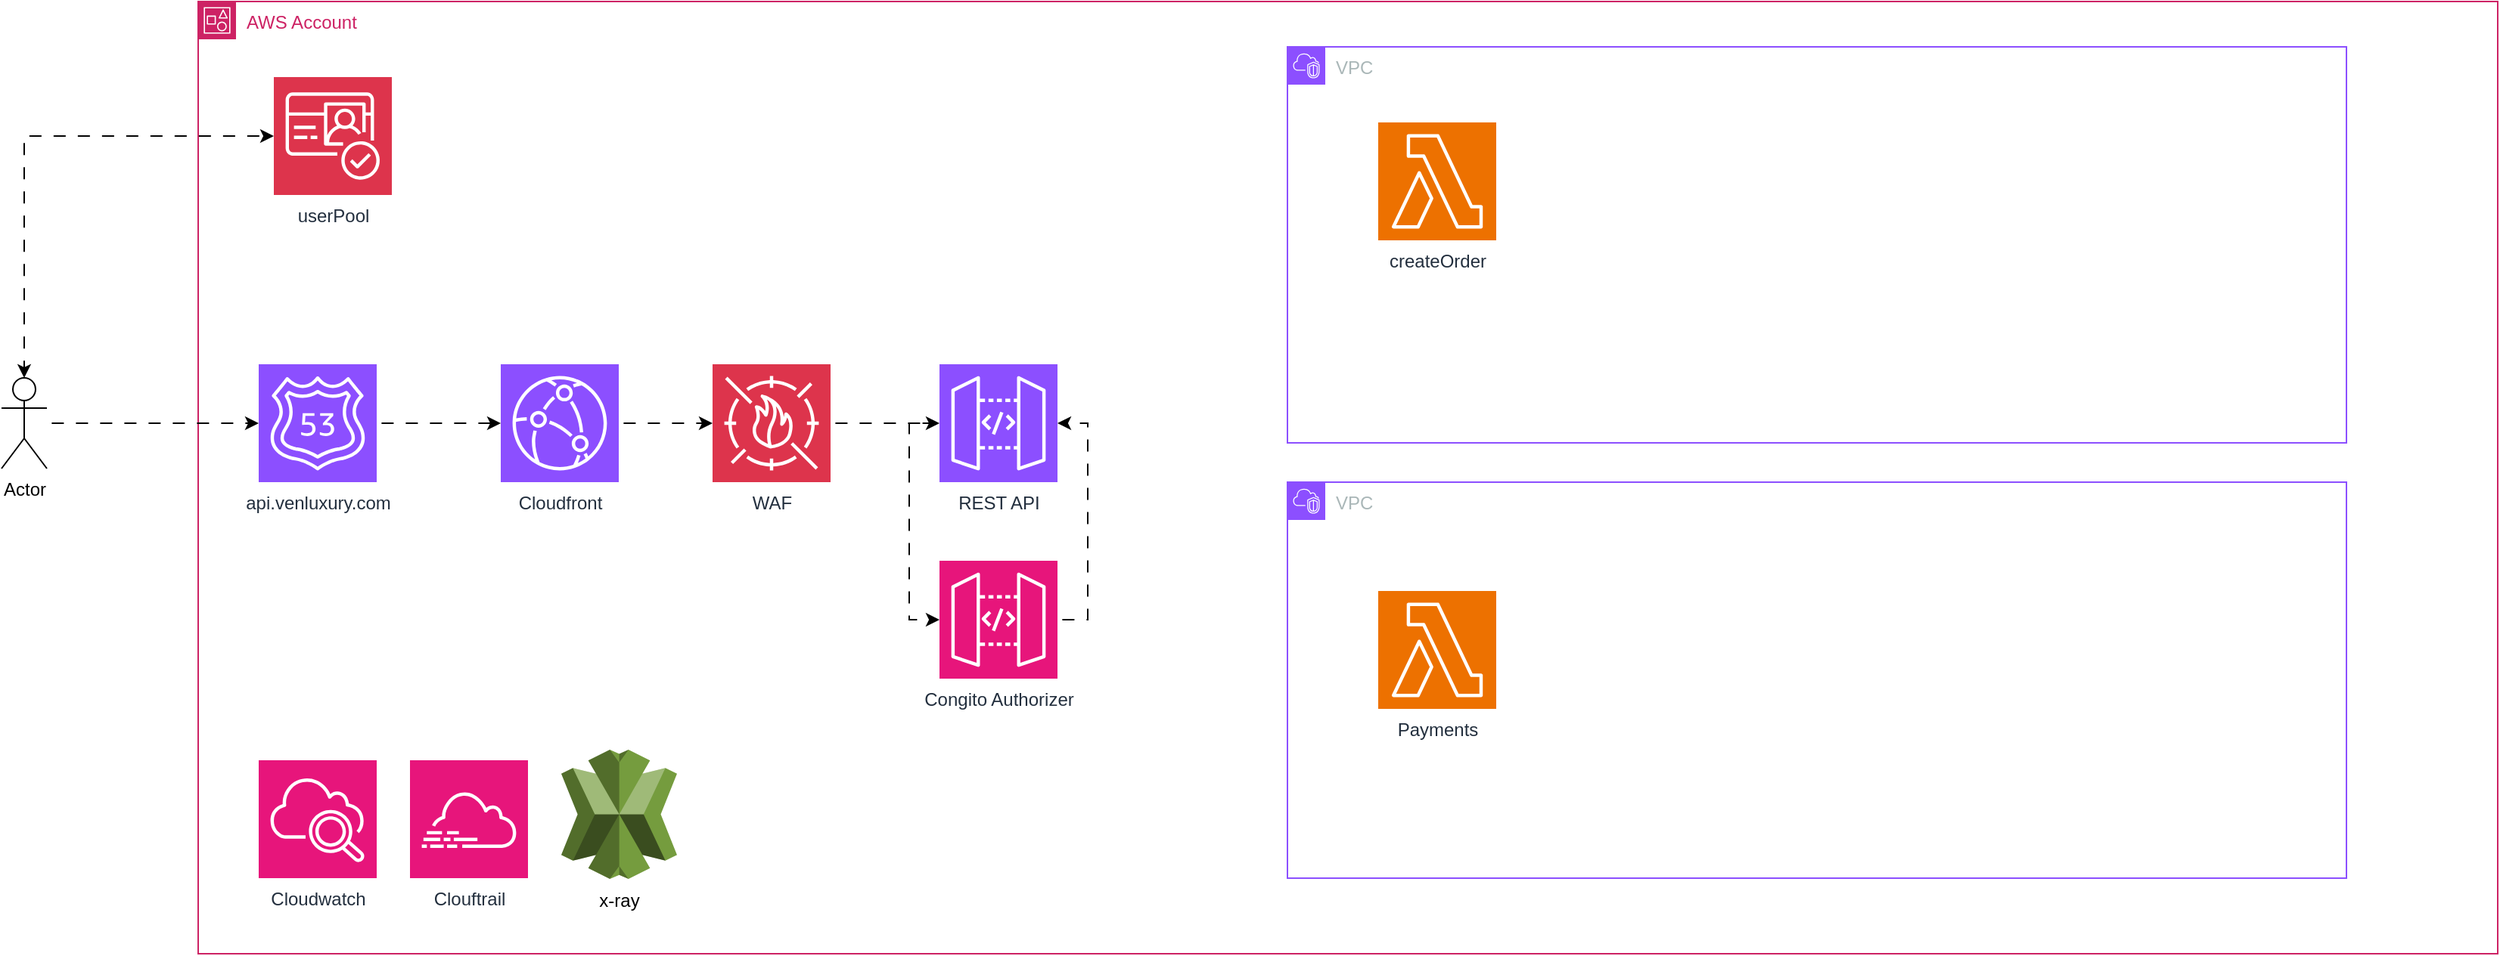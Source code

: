 <mxfile version="27.1.4">
  <diagram name="Página-1" id="NMruJkIku_sLH3NQZ0nU">
    <mxGraphModel dx="2140" dy="738" grid="1" gridSize="10" guides="1" tooltips="1" connect="1" arrows="1" fold="1" page="1" pageScale="1" pageWidth="2339" pageHeight="3300" math="0" shadow="0">
      <root>
        <mxCell id="0" />
        <mxCell id="1" parent="0" />
        <mxCell id="jm6-lyp_4xsyJlH1QK8w-3" value="Actor" style="shape=umlActor;verticalLabelPosition=bottom;verticalAlign=top;html=1;outlineConnect=0;" vertex="1" parent="1">
          <mxGeometry x="170" y="299" width="30" height="60" as="geometry" />
        </mxCell>
        <mxCell id="jm6-lyp_4xsyJlH1QK8w-4" value="AWS Account" style="points=[[0,0],[0.25,0],[0.5,0],[0.75,0],[1,0],[1,0.25],[1,0.5],[1,0.75],[1,1],[0.75,1],[0.5,1],[0.25,1],[0,1],[0,0.75],[0,0.5],[0,0.25]];outlineConnect=0;gradientColor=none;html=1;whiteSpace=wrap;fontSize=12;fontStyle=0;container=1;pointerEvents=0;collapsible=0;recursiveResize=0;shape=mxgraph.aws4.group;grIcon=mxgraph.aws4.group_account;strokeColor=#CD2264;fillColor=none;verticalAlign=top;align=left;spacingLeft=30;fontColor=#CD2264;dashed=0;" vertex="1" parent="1">
          <mxGeometry x="300" y="50" width="1520" height="630" as="geometry" />
        </mxCell>
        <mxCell id="jm6-lyp_4xsyJlH1QK8w-46" value="VPC" style="points=[[0,0],[0.25,0],[0.5,0],[0.75,0],[1,0],[1,0.25],[1,0.5],[1,0.75],[1,1],[0.75,1],[0.5,1],[0.25,1],[0,1],[0,0.75],[0,0.5],[0,0.25]];outlineConnect=0;gradientColor=none;html=1;whiteSpace=wrap;fontSize=12;fontStyle=0;container=1;pointerEvents=0;collapsible=0;recursiveResize=0;shape=mxgraph.aws4.group;grIcon=mxgraph.aws4.group_vpc2;strokeColor=#8C4FFF;fillColor=none;verticalAlign=top;align=left;spacingLeft=30;fontColor=#AAB7B8;dashed=0;" vertex="1" parent="jm6-lyp_4xsyJlH1QK8w-4">
          <mxGeometry x="720" y="318" width="700" height="262" as="geometry" />
        </mxCell>
        <mxCell id="jm6-lyp_4xsyJlH1QK8w-52" value="Payments" style="sketch=0;points=[[0,0,0],[0.25,0,0],[0.5,0,0],[0.75,0,0],[1,0,0],[0,1,0],[0.25,1,0],[0.5,1,0],[0.75,1,0],[1,1,0],[0,0.25,0],[0,0.5,0],[0,0.75,0],[1,0.25,0],[1,0.5,0],[1,0.75,0]];outlineConnect=0;fontColor=#232F3E;fillColor=#ED7100;strokeColor=#ffffff;dashed=0;verticalLabelPosition=bottom;verticalAlign=top;align=center;html=1;fontSize=12;fontStyle=0;aspect=fixed;shape=mxgraph.aws4.resourceIcon;resIcon=mxgraph.aws4.lambda;" vertex="1" parent="jm6-lyp_4xsyJlH1QK8w-46">
          <mxGeometry x="60" y="72" width="78" height="78" as="geometry" />
        </mxCell>
        <mxCell id="jm6-lyp_4xsyJlH1QK8w-47" value="VPC" style="points=[[0,0],[0.25,0],[0.5,0],[0.75,0],[1,0],[1,0.25],[1,0.5],[1,0.75],[1,1],[0.75,1],[0.5,1],[0.25,1],[0,1],[0,0.75],[0,0.5],[0,0.25]];outlineConnect=0;gradientColor=none;html=1;whiteSpace=wrap;fontSize=12;fontStyle=0;container=1;pointerEvents=0;collapsible=0;recursiveResize=0;shape=mxgraph.aws4.group;grIcon=mxgraph.aws4.group_vpc2;strokeColor=#8C4FFF;fillColor=none;verticalAlign=top;align=left;spacingLeft=30;fontColor=#AAB7B8;dashed=0;" vertex="1" parent="jm6-lyp_4xsyJlH1QK8w-4">
          <mxGeometry x="720" y="30" width="700" height="262" as="geometry" />
        </mxCell>
        <mxCell id="jm6-lyp_4xsyJlH1QK8w-51" value="createOrder" style="sketch=0;points=[[0,0,0],[0.25,0,0],[0.5,0,0],[0.75,0,0],[1,0,0],[0,1,0],[0.25,1,0],[0.5,1,0],[0.75,1,0],[1,1,0],[0,0.25,0],[0,0.5,0],[0,0.75,0],[1,0.25,0],[1,0.5,0],[1,0.75,0]];outlineConnect=0;fontColor=#232F3E;fillColor=#ED7100;strokeColor=#ffffff;dashed=0;verticalLabelPosition=bottom;verticalAlign=top;align=center;html=1;fontSize=12;fontStyle=0;aspect=fixed;shape=mxgraph.aws4.resourceIcon;resIcon=mxgraph.aws4.lambda;" vertex="1" parent="jm6-lyp_4xsyJlH1QK8w-47">
          <mxGeometry x="60" y="50" width="78" height="78" as="geometry" />
        </mxCell>
        <mxCell id="jm6-lyp_4xsyJlH1QK8w-26" value="api.venluxury.com" style="sketch=0;points=[[0,0,0],[0.25,0,0],[0.5,0,0],[0.75,0,0],[1,0,0],[0,1,0],[0.25,1,0],[0.5,1,0],[0.75,1,0],[1,1,0],[0,0.25,0],[0,0.5,0],[0,0.75,0],[1,0.25,0],[1,0.5,0],[1,0.75,0]];outlineConnect=0;fontColor=#232F3E;fillColor=#8C4FFF;strokeColor=#ffffff;dashed=0;verticalLabelPosition=bottom;verticalAlign=top;align=center;html=1;fontSize=12;fontStyle=0;aspect=fixed;shape=mxgraph.aws4.resourceIcon;resIcon=mxgraph.aws4.route_53;" vertex="1" parent="jm6-lyp_4xsyJlH1QK8w-4">
          <mxGeometry x="40" y="240" width="78" height="78" as="geometry" />
        </mxCell>
        <mxCell id="jm6-lyp_4xsyJlH1QK8w-28" value="Cloudfront" style="sketch=0;points=[[0,0,0],[0.25,0,0],[0.5,0,0],[0.75,0,0],[1,0,0],[0,1,0],[0.25,1,0],[0.5,1,0],[0.75,1,0],[1,1,0],[0,0.25,0],[0,0.5,0],[0,0.75,0],[1,0.25,0],[1,0.5,0],[1,0.75,0]];outlineConnect=0;fontColor=#232F3E;fillColor=#8C4FFF;strokeColor=#ffffff;dashed=0;verticalLabelPosition=bottom;verticalAlign=top;align=center;html=1;fontSize=12;fontStyle=0;aspect=fixed;shape=mxgraph.aws4.resourceIcon;resIcon=mxgraph.aws4.cloudfront;" vertex="1" parent="jm6-lyp_4xsyJlH1QK8w-4">
          <mxGeometry x="200" y="240" width="78" height="78" as="geometry" />
        </mxCell>
        <mxCell id="jm6-lyp_4xsyJlH1QK8w-29" style="edgeStyle=orthogonalEdgeStyle;rounded=0;orthogonalLoop=1;jettySize=auto;html=1;entryX=0;entryY=0.5;entryDx=0;entryDy=0;entryPerimeter=0;flowAnimation=1;" edge="1" parent="jm6-lyp_4xsyJlH1QK8w-4" source="jm6-lyp_4xsyJlH1QK8w-26" target="jm6-lyp_4xsyJlH1QK8w-28">
          <mxGeometry relative="1" as="geometry" />
        </mxCell>
        <mxCell id="jm6-lyp_4xsyJlH1QK8w-33" value="userPool" style="sketch=0;points=[[0,0,0],[0.25,0,0],[0.5,0,0],[0.75,0,0],[1,0,0],[0,1,0],[0.25,1,0],[0.5,1,0],[0.75,1,0],[1,1,0],[0,0.25,0],[0,0.5,0],[0,0.75,0],[1,0.25,0],[1,0.5,0],[1,0.75,0]];outlineConnect=0;fontColor=#232F3E;fillColor=#DD344C;strokeColor=#ffffff;dashed=0;verticalLabelPosition=bottom;verticalAlign=top;align=center;html=1;fontSize=12;fontStyle=0;aspect=fixed;shape=mxgraph.aws4.resourceIcon;resIcon=mxgraph.aws4.cognito;" vertex="1" parent="jm6-lyp_4xsyJlH1QK8w-4">
          <mxGeometry x="50" y="50" width="78" height="78" as="geometry" />
        </mxCell>
        <mxCell id="jm6-lyp_4xsyJlH1QK8w-37" value="REST API" style="sketch=0;points=[[0,0,0],[0.25,0,0],[0.5,0,0],[0.75,0,0],[1,0,0],[0,1,0],[0.25,1,0],[0.5,1,0],[0.75,1,0],[1,1,0],[0,0.25,0],[0,0.5,0],[0,0.75,0],[1,0.25,0],[1,0.5,0],[1,0.75,0]];outlineConnect=0;fontColor=#232F3E;fillColor=#8C4FFF;strokeColor=#ffffff;dashed=0;verticalLabelPosition=bottom;verticalAlign=top;align=center;html=1;fontSize=12;fontStyle=0;aspect=fixed;shape=mxgraph.aws4.resourceIcon;resIcon=mxgraph.aws4.api_gateway;" vertex="1" parent="jm6-lyp_4xsyJlH1QK8w-4">
          <mxGeometry x="490" y="240" width="78" height="78" as="geometry" />
        </mxCell>
        <mxCell id="jm6-lyp_4xsyJlH1QK8w-38" value="Congito Authorizer" style="sketch=0;points=[[0,0,0],[0.25,0,0],[0.5,0,0],[0.75,0,0],[1,0,0],[0,1,0],[0.25,1,0],[0.5,1,0],[0.75,1,0],[1,1,0],[0,0.25,0],[0,0.5,0],[0,0.75,0],[1,0.25,0],[1,0.5,0],[1,0.75,0]];outlineConnect=0;fontColor=#232F3E;fillColor=#E7157B;strokeColor=#ffffff;dashed=0;verticalLabelPosition=bottom;verticalAlign=top;align=center;html=1;fontSize=12;fontStyle=0;aspect=fixed;shape=mxgraph.aws4.resourceIcon;resIcon=mxgraph.aws4.api_gateway;" vertex="1" parent="jm6-lyp_4xsyJlH1QK8w-4">
          <mxGeometry x="490" y="370" width="78" height="78" as="geometry" />
        </mxCell>
        <mxCell id="jm6-lyp_4xsyJlH1QK8w-39" value="WAF" style="sketch=0;points=[[0,0,0],[0.25,0,0],[0.5,0,0],[0.75,0,0],[1,0,0],[0,1,0],[0.25,1,0],[0.5,1,0],[0.75,1,0],[1,1,0],[0,0.25,0],[0,0.5,0],[0,0.75,0],[1,0.25,0],[1,0.5,0],[1,0.75,0]];outlineConnect=0;fontColor=#232F3E;fillColor=#DD344C;strokeColor=#ffffff;dashed=0;verticalLabelPosition=bottom;verticalAlign=top;align=center;html=1;fontSize=12;fontStyle=0;aspect=fixed;shape=mxgraph.aws4.resourceIcon;resIcon=mxgraph.aws4.waf;" vertex="1" parent="jm6-lyp_4xsyJlH1QK8w-4">
          <mxGeometry x="340" y="240" width="78" height="78" as="geometry" />
        </mxCell>
        <mxCell id="jm6-lyp_4xsyJlH1QK8w-40" style="edgeStyle=orthogonalEdgeStyle;rounded=0;orthogonalLoop=1;jettySize=auto;html=1;entryX=0;entryY=0.5;entryDx=0;entryDy=0;entryPerimeter=0;flowAnimation=1;" edge="1" parent="jm6-lyp_4xsyJlH1QK8w-4" source="jm6-lyp_4xsyJlH1QK8w-28" target="jm6-lyp_4xsyJlH1QK8w-39">
          <mxGeometry relative="1" as="geometry" />
        </mxCell>
        <mxCell id="jm6-lyp_4xsyJlH1QK8w-41" style="edgeStyle=orthogonalEdgeStyle;rounded=0;orthogonalLoop=1;jettySize=auto;html=1;entryX=0;entryY=0.5;entryDx=0;entryDy=0;entryPerimeter=0;flowAnimation=1;" edge="1" parent="jm6-lyp_4xsyJlH1QK8w-4" source="jm6-lyp_4xsyJlH1QK8w-39" target="jm6-lyp_4xsyJlH1QK8w-37">
          <mxGeometry relative="1" as="geometry">
            <Array as="points">
              <mxPoint x="450" y="279" />
              <mxPoint x="450" y="279" />
            </Array>
          </mxGeometry>
        </mxCell>
        <mxCell id="jm6-lyp_4xsyJlH1QK8w-43" style="edgeStyle=orthogonalEdgeStyle;rounded=0;orthogonalLoop=1;jettySize=auto;html=1;entryX=1;entryY=0.5;entryDx=0;entryDy=0;entryPerimeter=0;flowAnimation=1;" edge="1" parent="jm6-lyp_4xsyJlH1QK8w-4" source="jm6-lyp_4xsyJlH1QK8w-38" target="jm6-lyp_4xsyJlH1QK8w-37">
          <mxGeometry relative="1" as="geometry">
            <Array as="points">
              <mxPoint x="588" y="409" />
              <mxPoint x="588" y="279" />
            </Array>
          </mxGeometry>
        </mxCell>
        <mxCell id="jm6-lyp_4xsyJlH1QK8w-45" style="edgeStyle=orthogonalEdgeStyle;rounded=0;orthogonalLoop=1;jettySize=auto;html=1;entryX=0;entryY=0.5;entryDx=0;entryDy=0;entryPerimeter=0;flowAnimation=1;" edge="1" parent="jm6-lyp_4xsyJlH1QK8w-4" source="jm6-lyp_4xsyJlH1QK8w-37" target="jm6-lyp_4xsyJlH1QK8w-38">
          <mxGeometry relative="1" as="geometry">
            <Array as="points">
              <mxPoint x="470" y="279" />
              <mxPoint x="470" y="409" />
            </Array>
          </mxGeometry>
        </mxCell>
        <mxCell id="jm6-lyp_4xsyJlH1QK8w-48" value="Cloudwatch" style="sketch=0;points=[[0,0,0],[0.25,0,0],[0.5,0,0],[0.75,0,0],[1,0,0],[0,1,0],[0.25,1,0],[0.5,1,0],[0.75,1,0],[1,1,0],[0,0.25,0],[0,0.5,0],[0,0.75,0],[1,0.25,0],[1,0.5,0],[1,0.75,0]];points=[[0,0,0],[0.25,0,0],[0.5,0,0],[0.75,0,0],[1,0,0],[0,1,0],[0.25,1,0],[0.5,1,0],[0.75,1,0],[1,1,0],[0,0.25,0],[0,0.5,0],[0,0.75,0],[1,0.25,0],[1,0.5,0],[1,0.75,0]];outlineConnect=0;fontColor=#232F3E;fillColor=#E7157B;strokeColor=#ffffff;dashed=0;verticalLabelPosition=bottom;verticalAlign=top;align=center;html=1;fontSize=12;fontStyle=0;aspect=fixed;shape=mxgraph.aws4.resourceIcon;resIcon=mxgraph.aws4.cloudwatch_2;" vertex="1" parent="jm6-lyp_4xsyJlH1QK8w-4">
          <mxGeometry x="40" y="502" width="78" height="78" as="geometry" />
        </mxCell>
        <mxCell id="jm6-lyp_4xsyJlH1QK8w-49" value="Clouftrail" style="sketch=0;points=[[0,0,0],[0.25,0,0],[0.5,0,0],[0.75,0,0],[1,0,0],[0,1,0],[0.25,1,0],[0.5,1,0],[0.75,1,0],[1,1,0],[0,0.25,0],[0,0.5,0],[0,0.75,0],[1,0.25,0],[1,0.5,0],[1,0.75,0]];points=[[0,0,0],[0.25,0,0],[0.5,0,0],[0.75,0,0],[1,0,0],[0,1,0],[0.25,1,0],[0.5,1,0],[0.75,1,0],[1,1,0],[0,0.25,0],[0,0.5,0],[0,0.75,0],[1,0.25,0],[1,0.5,0],[1,0.75,0]];outlineConnect=0;fontColor=#232F3E;fillColor=#E7157B;strokeColor=#ffffff;dashed=0;verticalLabelPosition=bottom;verticalAlign=top;align=center;html=1;fontSize=12;fontStyle=0;aspect=fixed;shape=mxgraph.aws4.resourceIcon;resIcon=mxgraph.aws4.cloudtrail;" vertex="1" parent="jm6-lyp_4xsyJlH1QK8w-4">
          <mxGeometry x="140" y="502" width="78" height="78" as="geometry" />
        </mxCell>
        <mxCell id="jm6-lyp_4xsyJlH1QK8w-50" value="x-ray" style="outlineConnect=0;dashed=0;verticalLabelPosition=bottom;verticalAlign=top;align=center;html=1;shape=mxgraph.aws3.x_ray;fillColor=#759C3E;gradientColor=none;" vertex="1" parent="jm6-lyp_4xsyJlH1QK8w-4">
          <mxGeometry x="240" y="495" width="76.5" height="85.5" as="geometry" />
        </mxCell>
        <mxCell id="jm6-lyp_4xsyJlH1QK8w-27" style="edgeStyle=orthogonalEdgeStyle;rounded=0;orthogonalLoop=1;jettySize=auto;html=1;entryX=0;entryY=0.5;entryDx=0;entryDy=0;entryPerimeter=0;flowAnimation=1;" edge="1" parent="1" source="jm6-lyp_4xsyJlH1QK8w-3" target="jm6-lyp_4xsyJlH1QK8w-26">
          <mxGeometry relative="1" as="geometry" />
        </mxCell>
        <mxCell id="jm6-lyp_4xsyJlH1QK8w-34" style="rounded=0;orthogonalLoop=1;jettySize=auto;html=1;entryX=0.5;entryY=0;entryDx=0;entryDy=0;entryPerimeter=0;startArrow=classic;startFill=1;flowAnimation=1;" edge="1" parent="1" source="jm6-lyp_4xsyJlH1QK8w-33" target="jm6-lyp_4xsyJlH1QK8w-3">
          <mxGeometry relative="1" as="geometry">
            <mxPoint x="190" y="360" as="targetPoint" />
            <Array as="points">
              <mxPoint x="260" y="139" />
              <mxPoint x="185" y="139" />
            </Array>
          </mxGeometry>
        </mxCell>
      </root>
    </mxGraphModel>
  </diagram>
</mxfile>

